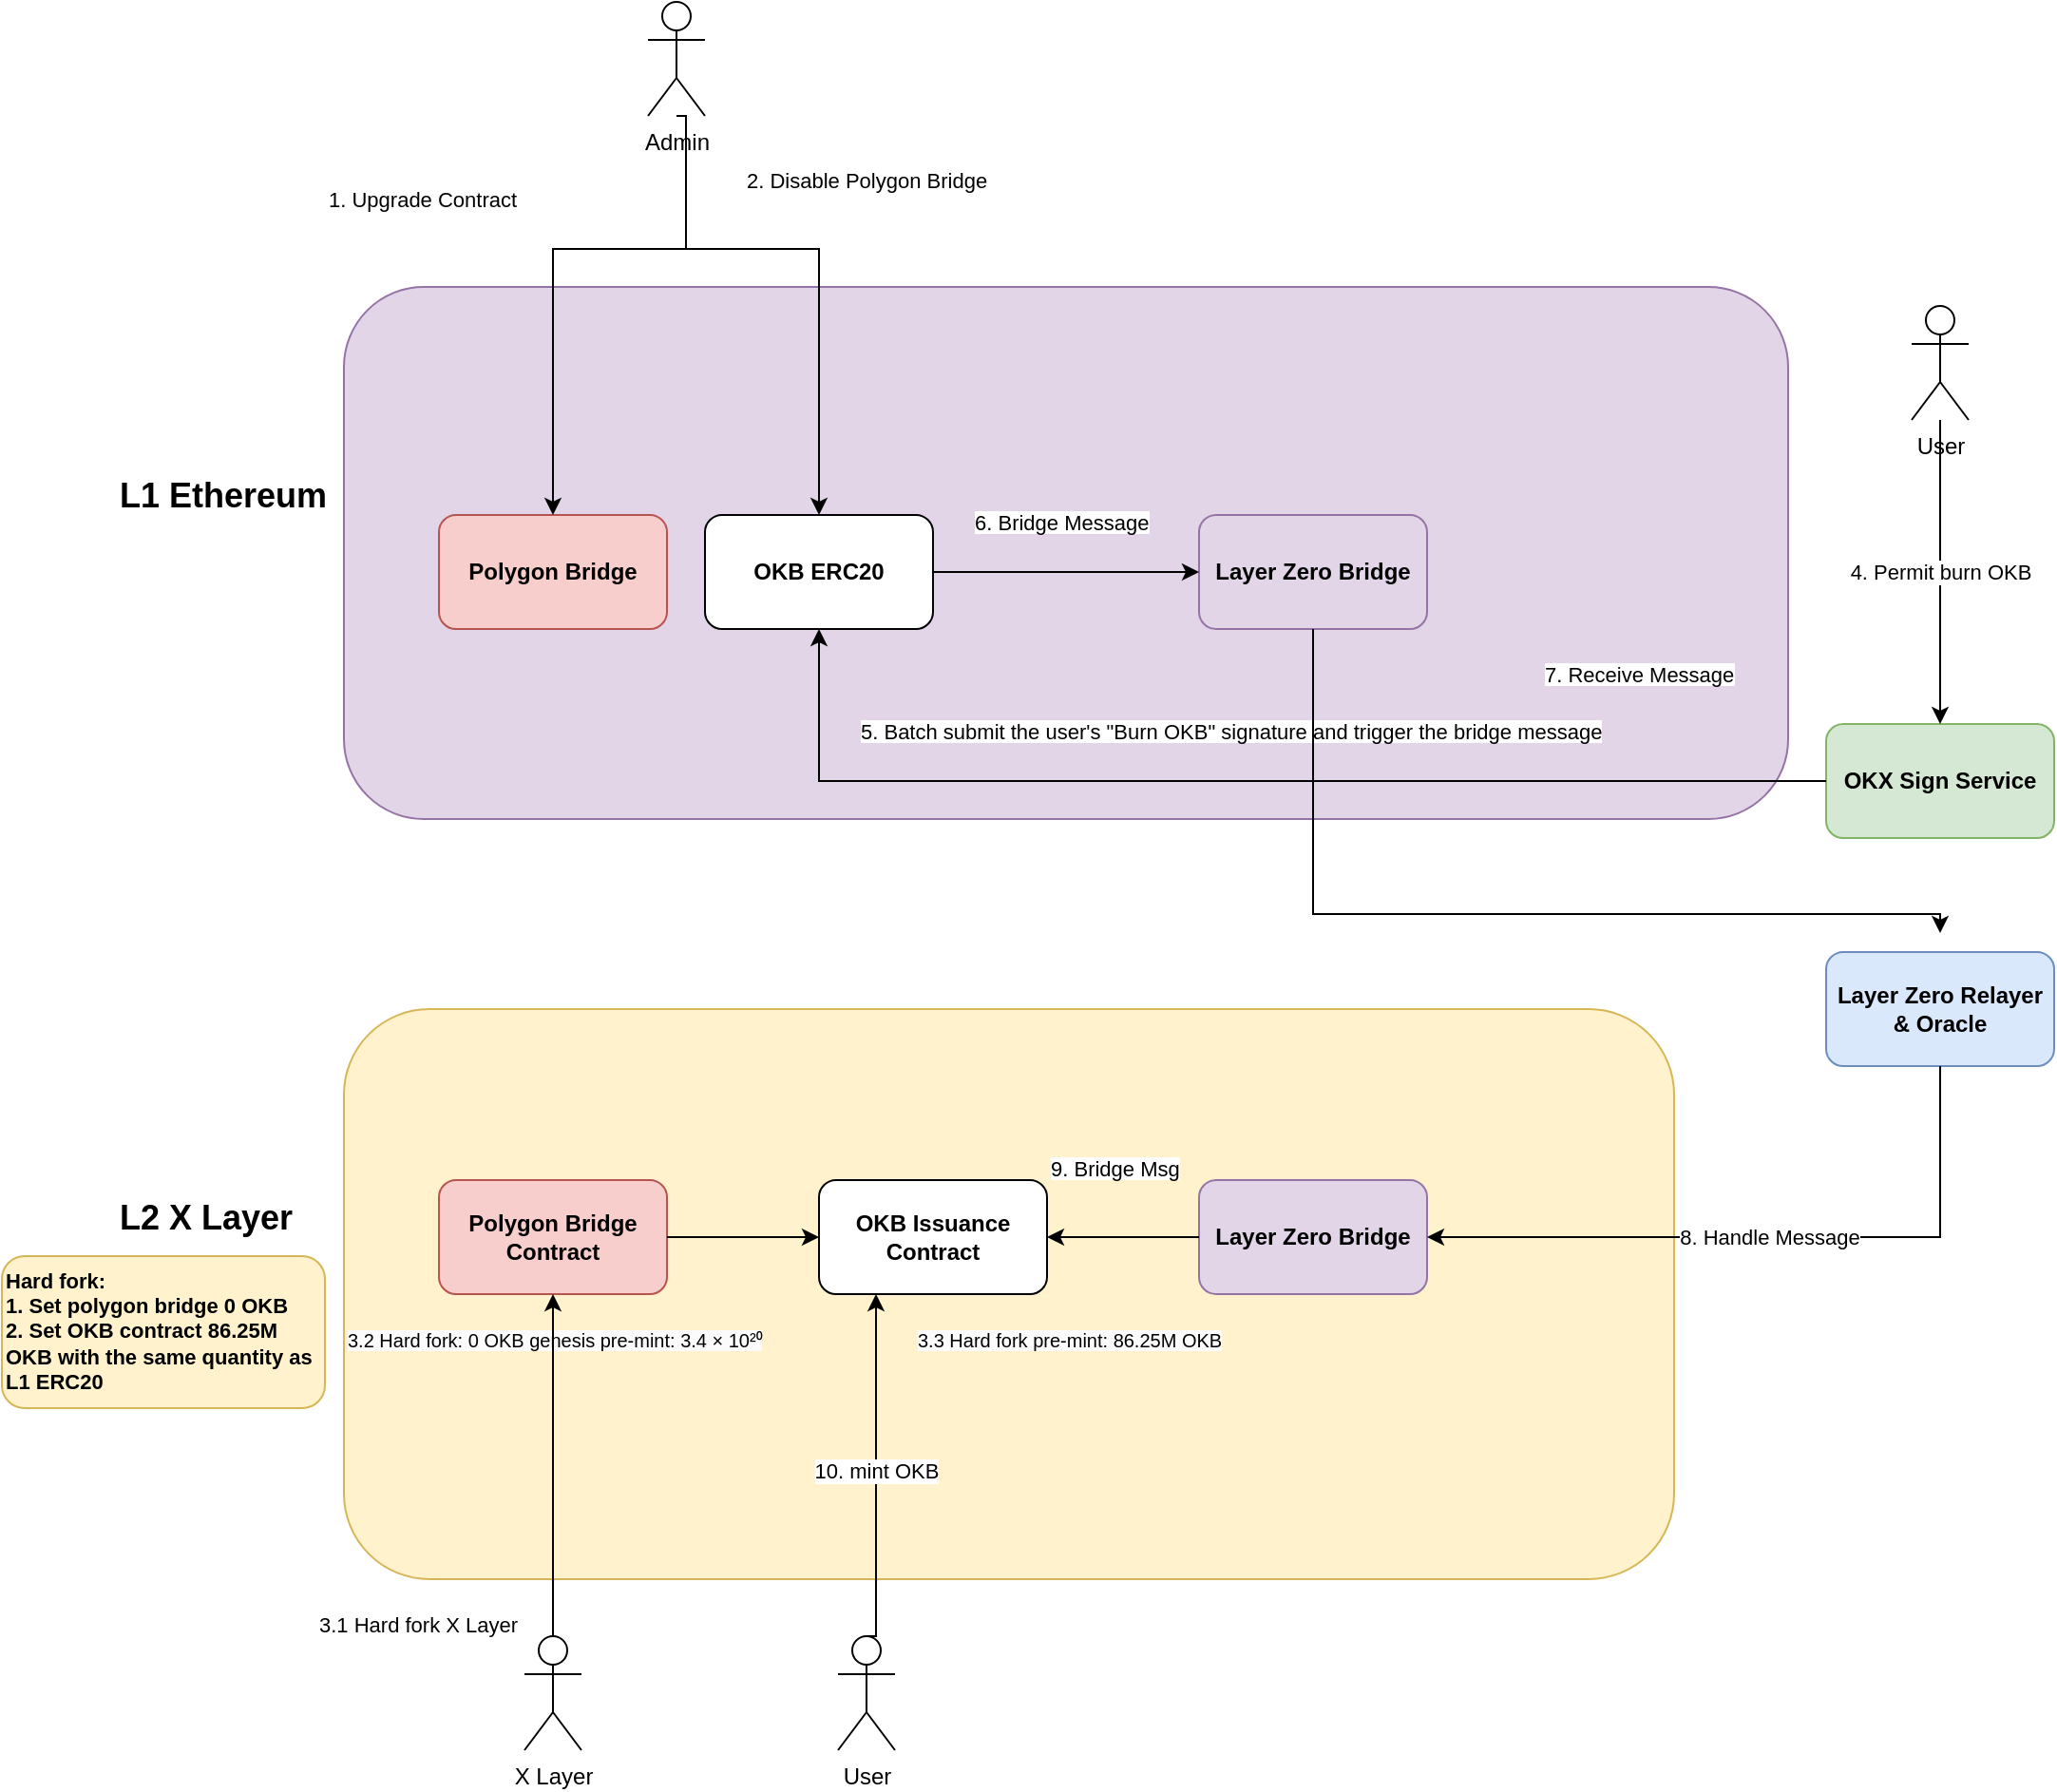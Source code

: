<mxfile>
    <diagram name="OKB Cross Chain Bridge V2" id="okb-cross-chain-v2">
        <mxGraphModel dx="1645" dy="1721" grid="1" gridSize="10" guides="1" tooltips="1" connect="1" arrows="1" fold="1" page="1" pageScale="1" pageWidth="1169" pageHeight="827" math="0" shadow="0">
            <root>
                <mxCell id="0"/>
                <mxCell id="1" parent="0"/>
                <mxCell id="l1-ethereum-container" value="" style="rounded=1;whiteSpace=wrap;html=1;fillColor=#e1d5e7;strokeColor=#9673a6;fontSize=16;fontStyle=1;verticalAlign=top;spacingTop=20;container=1;" parent="1" vertex="1">
                    <mxGeometry x="200" y="70" width="760" height="280" as="geometry"/>
                </mxCell>
                <mxCell id="6" value="&lt;meta charset=&quot;utf-8&quot;&gt;&lt;span style=&quot;color: rgb(0, 0, 0); font-family: Helvetica; font-size: 11px; font-style: normal; font-variant-ligatures: normal; font-variant-caps: normal; font-weight: 400; letter-spacing: normal; orphans: 2; text-align: center; text-indent: 0px; text-transform: none; widows: 2; word-spacing: 0px; -webkit-text-stroke-width: 0px; background-color: rgb(255, 255, 255); text-decoration-thickness: initial; text-decoration-style: initial; text-decoration-color: initial; float: none; display: inline !important;&quot;&gt;5. Batch submit the user's &quot;Burn OKB&quot; signature and trigger the bridge message&lt;/span&gt;" style="text;whiteSpace=wrap;html=1;" parent="l1-ethereum-container" vertex="1">
                    <mxGeometry x="270" y="220" width="420" height="40" as="geometry"/>
                </mxCell>
                <mxCell id="7" value="&lt;meta charset=&quot;utf-8&quot;&gt;&lt;span style=&quot;color: rgb(0, 0, 0); font-family: Helvetica; font-size: 11px; font-style: normal; font-variant-ligatures: normal; font-variant-caps: normal; font-weight: 400; letter-spacing: normal; orphans: 2; text-align: center; text-indent: 0px; text-transform: none; widows: 2; word-spacing: 0px; -webkit-text-stroke-width: 0px; background-color: rgb(255, 255, 255); text-decoration-thickness: initial; text-decoration-style: initial; text-decoration-color: initial; float: none; display: inline !important;&quot;&gt;7. Receive Message&lt;/span&gt;" style="text;whiteSpace=wrap;html=1;" parent="l1-ethereum-container" vertex="1">
                    <mxGeometry x="630" y="190" width="130" height="40" as="geometry"/>
                </mxCell>
                <mxCell id="8" value="&lt;meta charset=&quot;utf-8&quot;&gt;&lt;span style=&quot;color: rgb(0, 0, 0); font-family: Helvetica; font-size: 11px; font-style: normal; font-variant-ligatures: normal; font-variant-caps: normal; font-weight: 400; letter-spacing: normal; orphans: 2; text-align: center; text-indent: 0px; text-transform: none; widows: 2; word-spacing: 0px; -webkit-text-stroke-width: 0px; background-color: rgb(255, 255, 255); text-decoration-thickness: initial; text-decoration-style: initial; text-decoration-color: initial; float: none; display: inline !important;&quot;&gt;6. Bridge Message&lt;/span&gt;" style="text;whiteSpace=wrap;html=1;" parent="l1-ethereum-container" vertex="1">
                    <mxGeometry x="330" y="110" width="130" height="40" as="geometry"/>
                </mxCell>
                <mxCell id="l1-label" value="L1 Ethereum" style="text;html=1;strokeColor=none;fillColor=none;align=left;verticalAlign=middle;whiteSpace=wrap;rounded=0;fontSize=18;fontStyle=1;" parent="1" vertex="1">
                    <mxGeometry x="80" y="160" width="130" height="40" as="geometry"/>
                </mxCell>
                <mxCell id="l2-xlayer-container" value="" style="rounded=1;whiteSpace=wrap;html=1;fillColor=#fff2cc;strokeColor=#d6b656;fontSize=16;fontStyle=1;verticalAlign=top;spacingTop=20;container=1;" parent="1" vertex="1">
                    <mxGeometry x="200" y="450" width="700" height="300" as="geometry"/>
                </mxCell>
                <mxCell id="10" value="&lt;meta charset=&quot;utf-8&quot;&gt;&lt;span style=&quot;color: rgb(0, 0, 0); font-family: Helvetica; font-size: 11px; font-style: normal; font-variant-ligatures: normal; font-variant-caps: normal; font-weight: 400; letter-spacing: normal; orphans: 2; text-align: center; text-indent: 0px; text-transform: none; widows: 2; word-spacing: 0px; -webkit-text-stroke-width: 0px; background-color: rgb(255, 255, 255); text-decoration-thickness: initial; text-decoration-style: initial; text-decoration-color: initial; float: none; display: inline !important;&quot;&gt;9. Bridge Msg&lt;/span&gt;" style="text;whiteSpace=wrap;html=1;" parent="l2-xlayer-container" vertex="1">
                    <mxGeometry x="370" y="70" width="100" height="40" as="geometry"/>
                </mxCell>
                <mxCell id="12" value="&lt;meta charset=&quot;utf-8&quot;&gt;&lt;span style=&quot;color: rgb(0, 0, 0); font-family: Helvetica; font-size: 10px; font-style: normal; font-variant-ligatures: normal; font-variant-caps: normal; font-weight: 400; letter-spacing: normal; orphans: 2; text-align: center; text-indent: 0px; text-transform: none; widows: 2; word-spacing: 0px; -webkit-text-stroke-width: 0px; background-color: rgb(251, 251, 251); text-decoration-thickness: initial; text-decoration-style: initial; text-decoration-color: initial; float: none; display: inline !important;&quot;&gt;3.2 Hard fork: 0 OKB genesis pre-mint: 3.4 × 10²⁰&lt;/span&gt;" style="text;whiteSpace=wrap;html=1;" parent="l2-xlayer-container" vertex="1">
                    <mxGeometry y="160" width="250" height="40" as="geometry"/>
                </mxCell>
                <mxCell id="13" value="&lt;meta charset=&quot;utf-8&quot;&gt;&lt;span style=&quot;color: rgb(0, 0, 0); font-family: Helvetica; font-size: 10px; font-style: normal; font-variant-ligatures: normal; font-variant-caps: normal; font-weight: 400; letter-spacing: normal; orphans: 2; text-align: center; text-indent: 0px; text-transform: none; widows: 2; word-spacing: 0px; -webkit-text-stroke-width: 0px; background-color: rgb(251, 251, 251); text-decoration-thickness: initial; text-decoration-style: initial; text-decoration-color: initial; float: none; display: inline !important;&quot;&gt;3.3 Hard fork pre-mint: 86.25M OKB&lt;/span&gt;" style="text;whiteSpace=wrap;html=1;" parent="l2-xlayer-container" vertex="1">
                    <mxGeometry x="300" y="160" width="190" height="40" as="geometry"/>
                </mxCell>
                <mxCell id="l2-label" value="L2 X Layer" style="text;html=1;strokeColor=none;fillColor=none;align=left;verticalAlign=middle;whiteSpace=wrap;rounded=0;fontSize=18;fontStyle=1;" parent="1" vertex="1">
                    <mxGeometry x="80" y="540" width="120" height="40" as="geometry"/>
                </mxCell>
                <mxCell id="hard-fork-info" value="Hard fork:&lt;br&gt;1. Set polygon bridge 0 OKB&lt;br&gt;2. Set OKB contract 86.25M OKB with the same quantity as L1 ERC20" style="text;html=1;strokeColor=#d6b656;fillColor=#fff2cc;align=left;verticalAlign=top;whiteSpace=wrap;rounded=1;fontSize=11;fontStyle=1;" parent="1" vertex="1">
                    <mxGeometry x="20" y="580" width="170" height="80" as="geometry"/>
                </mxCell>
                <mxCell id="admin-actor" value="Admin" style="shape=umlActor;verticalLabelPosition=bottom;verticalAlign=top;html=1;outlineConnect=0;fillColor=#ffffff;" parent="1" vertex="1">
                    <mxGeometry x="360" y="-80" width="30" height="60" as="geometry"/>
                </mxCell>
                <mxCell id="user-actor" value="User" style="shape=umlActor;verticalLabelPosition=bottom;verticalAlign=top;html=1;outlineConnect=0;fillColor=#ffffff;" parent="1" vertex="1">
                    <mxGeometry x="1025" y="80" width="30" height="60" as="geometry"/>
                </mxCell>
                <mxCell id="okb-erc20" value="OKB ERC20" style="rounded=1;whiteSpace=wrap;html=1;fillColor=#ffffff;strokeColor=#000000;fontSize=12;fontStyle=1;" parent="1" vertex="1">
                    <mxGeometry x="390" y="190" width="120" height="60" as="geometry"/>
                </mxCell>
                <mxCell id="polygon-bridge" value="Polygon Bridge" style="rounded=1;whiteSpace=wrap;html=1;fillColor=#f8cecc;strokeColor=#b85450;fontSize=12;fontStyle=1;" parent="1" vertex="1">
                    <mxGeometry x="250" y="190" width="120" height="60" as="geometry"/>
                </mxCell>
                <mxCell id="layer-zero-bridge" value="Layer Zero Bridge" style="rounded=1;whiteSpace=wrap;html=1;fillColor=#e1d5e7;strokeColor=#9673a6;fontSize=12;fontStyle=1;" parent="1" vertex="1">
                    <mxGeometry x="650" y="190" width="120" height="60" as="geometry"/>
                </mxCell>
                <mxCell id="okx-sign-service" value="OKX Sign Service" style="rounded=1;whiteSpace=wrap;html=1;fillColor=#d5e8d4;strokeColor=#82b366;fontSize=12;fontStyle=1;" parent="1" vertex="1">
                    <mxGeometry x="980" y="300" width="120" height="60" as="geometry"/>
                </mxCell>
                <mxCell id="layer-zero-service" value="Layer Zero Relayer &amp; Oracle" style="rounded=1;whiteSpace=wrap;html=1;fillColor=#dae8fc;strokeColor=#6c8ebf;fontSize=12;fontStyle=1;" parent="1" vertex="1">
                    <mxGeometry x="980" y="420" width="120" height="60" as="geometry"/>
                </mxCell>
                <mxCell id="polygon-bridge-l2" value="Polygon Bridge Contract" style="rounded=1;whiteSpace=wrap;html=1;fillColor=#f8cecc;strokeColor=#b85450;fontSize=12;fontStyle=1;" parent="1" vertex="1">
                    <mxGeometry x="250" y="540" width="120" height="60" as="geometry"/>
                </mxCell>
                <mxCell id="okb-issuance" value="OKB Issuance Contract" style="rounded=1;whiteSpace=wrap;html=1;fillColor=#ffffff;strokeColor=#000000;fontSize=12;fontStyle=1;" parent="1" vertex="1">
                    <mxGeometry x="450" y="540" width="120" height="60" as="geometry"/>
                </mxCell>
                <mxCell id="layer-zero-bridge-l2" value="Layer Zero Bridge" style="rounded=1;whiteSpace=wrap;html=1;fillColor=#e1d5e7;strokeColor=#9673a6;fontSize=12;fontStyle=1;" parent="1" vertex="1">
                    <mxGeometry x="650" y="540" width="120" height="60" as="geometry"/>
                </mxCell>
                <mxCell id="xlayer-admin" value="X Layer" style="shape=umlActor;verticalLabelPosition=bottom;verticalAlign=top;html=1;outlineConnect=0;fillColor=#ffffff;" parent="1" vertex="1">
                    <mxGeometry x="295" y="780" width="30" height="60" as="geometry"/>
                </mxCell>
                <mxCell id="user-bottom" value="User" style="shape=umlActor;verticalLabelPosition=bottom;verticalAlign=top;html=1;outlineConnect=0;fillColor=#ffffff;" parent="1" vertex="1">
                    <mxGeometry x="460" y="780" width="30" height="60" as="geometry"/>
                </mxCell>
                <mxCell id="step1" value="" style="edgeStyle=orthogonalEdgeStyle;rounded=0;orthogonalLoop=1;jettySize=auto;html=1;exitX=0.5;exitY=1;exitDx=0;exitDy=0;entryX=0.5;entryY=0;entryDx=0;entryDy=0;labelBackgroundColor=#ffffff;" parent="1" source="admin-actor" target="okb-erc20" edge="1">
                    <mxGeometry relative="1" as="geometry">
                        <Array as="points">
                            <mxPoint x="380" y="-20"/>
                            <mxPoint x="380" y="50"/>
                            <mxPoint x="450" y="50"/>
                        </Array>
                    </mxGeometry>
                </mxCell>
                <mxCell id="step2" value="" style="edgeStyle=orthogonalEdgeStyle;rounded=0;orthogonalLoop=1;jettySize=auto;html=1;exitX=0.5;exitY=1;exitDx=0;exitDy=0;entryX=0.5;entryY=0;entryDx=0;entryDy=0;labelBackgroundColor=#ffffff;" parent="1" source="admin-actor" target="polygon-bridge" edge="1">
                    <mxGeometry relative="1" as="geometry">
                        <Array as="points">
                            <mxPoint x="380" y="-20"/>
                            <mxPoint x="380" y="50"/>
                            <mxPoint x="310" y="50"/>
                        </Array>
                    </mxGeometry>
                </mxCell>
                <mxCell id="step3" value="" style="edgeStyle=orthogonalEdgeStyle;rounded=0;orthogonalLoop=1;jettySize=auto;html=1;exitX=0.5;exitY=0;exitDx=0;exitDy=0;entryX=0.5;entryY=1;entryDx=0;entryDy=0;labelBackgroundColor=#ffffff;" parent="1" source="xlayer-admin" target="polygon-bridge-l2" edge="1">
                    <mxGeometry relative="1" as="geometry"/>
                </mxCell>
                <mxCell id="step4" value="4. Permit burn OKB" style="edgeStyle=orthogonalEdgeStyle;rounded=0;orthogonalLoop=1;jettySize=auto;html=1;exitX=0.5;exitY=1;exitDx=0;exitDy=0;entryX=0.5;entryY=0;entryDx=0;entryDy=0;labelBackgroundColor=#ffffff;" parent="1" source="user-actor" target="okx-sign-service" edge="1">
                    <mxGeometry relative="1" as="geometry">
                        <Array as="points">
                            <mxPoint x="1040" y="170"/>
                            <mxPoint x="1040" y="170"/>
                        </Array>
                    </mxGeometry>
                </mxCell>
                <mxCell id="step5" value="" style="edgeStyle=orthogonalEdgeStyle;rounded=0;orthogonalLoop=1;jettySize=auto;html=1;exitX=0;exitY=0.5;exitDx=0;exitDy=0;entryX=0.5;entryY=1;entryDx=0;entryDy=0;labelBackgroundColor=#ffffff;" parent="1" source="okx-sign-service" target="okb-erc20" edge="1">
                    <mxGeometry relative="1" as="geometry">
                        <Array as="points">
                            <mxPoint x="450" y="330"/>
                        </Array>
                    </mxGeometry>
                </mxCell>
                <mxCell id="step6" value="" style="edgeStyle=orthogonalEdgeStyle;rounded=0;orthogonalLoop=1;jettySize=auto;html=1;exitX=1;exitY=0.5;exitDx=0;exitDy=0;entryX=0;entryY=0.5;entryDx=0;entryDy=0;strokeStyle=dashed;labelBackgroundColor=#ffffff;" parent="1" source="okb-erc20" target="layer-zero-bridge" edge="1">
                    <mxGeometry x="0.286" relative="1" as="geometry">
                        <mxPoint as="offset"/>
                    </mxGeometry>
                </mxCell>
                <mxCell id="step7" value="" style="edgeStyle=orthogonalEdgeStyle;rounded=0;orthogonalLoop=1;jettySize=auto;html=1;exitX=0.5;exitY=1;exitDx=0;exitDy=0;labelBackgroundColor=#ffffff;" parent="1" source="layer-zero-bridge" edge="1">
                    <mxGeometry relative="1" as="geometry">
                        <Array as="points">
                            <mxPoint x="710" y="400"/>
                            <mxPoint x="1040" y="400"/>
                        </Array>
                        <mxPoint x="1040" y="410" as="targetPoint"/>
                    </mxGeometry>
                </mxCell>
                <mxCell id="step8" value="8. Handle Message" style="edgeStyle=orthogonalEdgeStyle;rounded=0;orthogonalLoop=1;jettySize=auto;html=1;exitX=0.5;exitY=1;exitDx=0;exitDy=0;entryX=1;entryY=0.5;entryDx=0;entryDy=0;labelBackgroundColor=#ffffff;" parent="1" source="layer-zero-service" target="layer-zero-bridge-l2" edge="1">
                    <mxGeometry relative="1" as="geometry"/>
                </mxCell>
                <mxCell id="step9" value="" style="edgeStyle=orthogonalEdgeStyle;rounded=0;orthogonalLoop=1;jettySize=auto;html=1;exitX=0;exitY=0.5;exitDx=0;exitDy=0;entryX=1;entryY=0.5;entryDx=0;entryDy=0;strokeStyle=dashed;labelBackgroundColor=#ffffff;" parent="1" source="layer-zero-bridge-l2" target="okb-issuance" edge="1">
                    <mxGeometry relative="1" as="geometry"/>
                </mxCell>
                <mxCell id="step10" value="10. mint OKB" style="edgeStyle=orthogonalEdgeStyle;rounded=0;orthogonalLoop=1;jettySize=auto;html=1;exitX=0.5;exitY=0;exitDx=0;exitDy=0;labelBackgroundColor=#ffffff;entryX=0.25;entryY=1;entryDx=0;entryDy=0;" parent="1" source="user-bottom" target="okb-issuance" edge="1">
                    <mxGeometry relative="1" as="geometry">
                        <mxPoint x="465" y="635" as="targetPoint"/>
                        <Array as="points">
                            <mxPoint x="480" y="780"/>
                        </Array>
                    </mxGeometry>
                </mxCell>
                <mxCell id="bridge-connection-l2" value="" style="edgeStyle=orthogonalEdgeStyle;rounded=0;orthogonalLoop=1;jettySize=auto;html=1;exitX=1;exitY=0.5;exitDx=0;exitDy=0;entryX=0;entryY=0.5;entryDx=0;entryDy=0;strokeStyle=dashed;" parent="1" source="polygon-bridge-l2" target="okb-issuance" edge="1">
                    <mxGeometry relative="1" as="geometry"/>
                </mxCell>
                <mxCell id="3" value="&lt;meta charset=&quot;utf-8&quot;&gt;&lt;span style=&quot;color: rgb(0, 0, 0); font-family: Helvetica; font-size: 11px; font-style: normal; font-variant-ligatures: normal; font-variant-caps: normal; font-weight: 400; letter-spacing: normal; orphans: 2; text-align: center; text-indent: 0px; text-transform: none; widows: 2; word-spacing: 0px; -webkit-text-stroke-width: 0px; background-color: rgb(255, 255, 255); text-decoration-thickness: initial; text-decoration-style: initial; text-decoration-color: initial; float: none; display: inline !important;&quot;&gt;2. Disable Polygon Bridge&lt;/span&gt;" style="text;whiteSpace=wrap;html=1;" parent="1" vertex="1">
                    <mxGeometry x="410" width="160" height="40" as="geometry"/>
                </mxCell>
                <mxCell id="5" value="&lt;meta charset=&quot;utf-8&quot;&gt;&lt;span style=&quot;color: rgb(0, 0, 0); font-family: Helvetica; font-size: 11px; font-style: normal; font-variant-ligatures: normal; font-variant-caps: normal; font-weight: 400; letter-spacing: normal; orphans: 2; text-align: center; text-indent: 0px; text-transform: none; widows: 2; word-spacing: 0px; -webkit-text-stroke-width: 0px; background-color: rgb(255, 255, 255); text-decoration-thickness: initial; text-decoration-style: initial; text-decoration-color: initial; float: none; display: inline !important;&quot;&gt;1. Upgrade Contract&lt;/span&gt;" style="text;whiteSpace=wrap;html=1;" parent="1" vertex="1">
                    <mxGeometry x="190" y="10" width="130" height="40" as="geometry"/>
                </mxCell>
                <mxCell id="11" value="&lt;meta charset=&quot;utf-8&quot;&gt;&lt;span style=&quot;color: rgb(0, 0, 0); font-family: Helvetica; font-size: 11px; font-style: normal; font-variant-ligatures: normal; font-variant-caps: normal; font-weight: 400; letter-spacing: normal; orphans: 2; text-align: center; text-indent: 0px; text-transform: none; widows: 2; word-spacing: 0px; -webkit-text-stroke-width: 0px; background-color: rgb(255, 255, 255); text-decoration-thickness: initial; text-decoration-style: initial; text-decoration-color: initial; float: none; display: inline !important;&quot;&gt;3.1 Hard fork X Layer&lt;/span&gt;" style="text;whiteSpace=wrap;html=1;" parent="1" vertex="1">
                    <mxGeometry x="185" y="760" width="140" height="40" as="geometry"/>
                </mxCell>
            </root>
        </mxGraphModel>
    </diagram>
</mxfile>